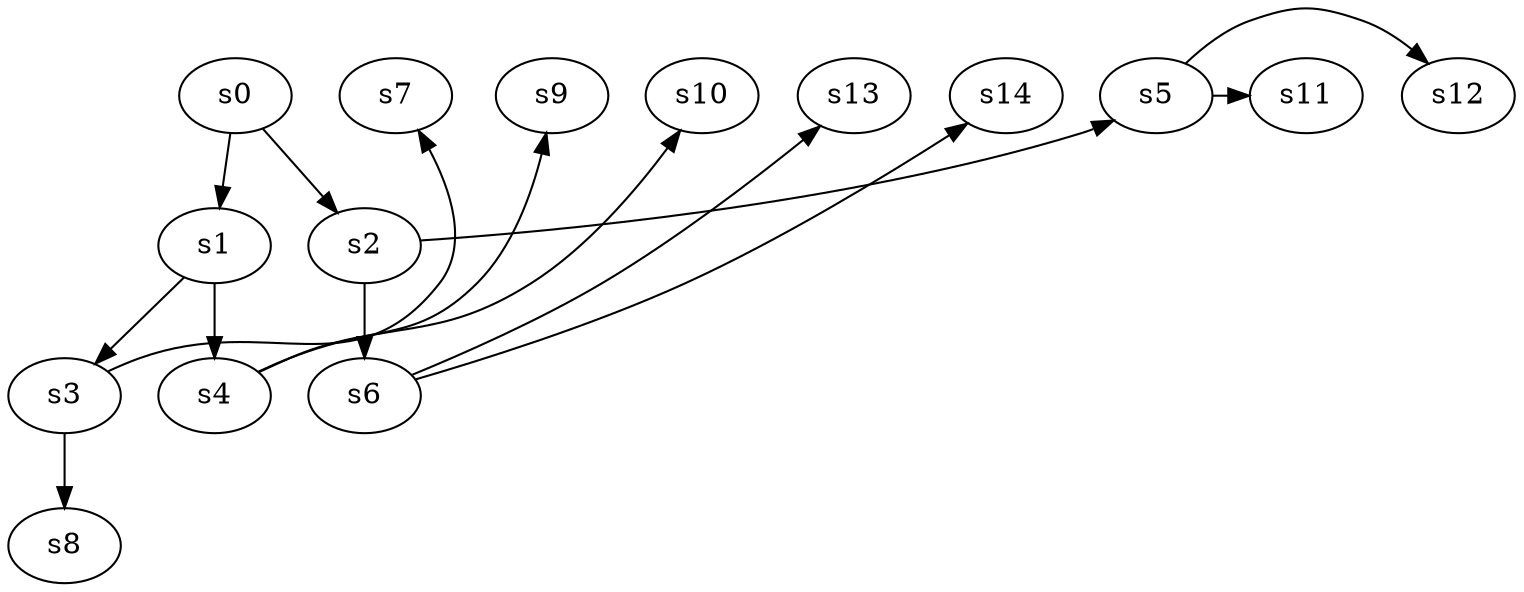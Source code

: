 digraph game_0319_branch_4_2 {
    s0 [name="s0", player=1, target=1];
    s1 [name="s1", player=0];
    s2 [name="s2", player=1];
    s3 [name="s3", player=1];
    s4 [name="s4", player=0, target=1];
    s5 [name="s5", player=1];
    s6 [name="s6", player=0];
    s7 [name="s7", player=1];
    s8 [name="s8", player=0];
    s9 [name="s9", player=0, target=1];
    s10 [name="s10", player=1];
    s11 [name="s11", player=1];
    s12 [name="s12", player=1];
    s13 [name="s13", player=0, target=1];
    s14 [name="s14", player=0];

    s0 -> s1;
    s0 -> s2;
    s1 -> s3;
    s1 -> s4;
    s2 -> s5 [constraint="time == 3 || time == 12 || time == 14"];
    s2 -> s6;
    s3 -> s7 [constraint="time == 0 || time == 6 || time == 9 || time == 14"];
    s3 -> s8;
    s4 -> s9 [constraint="time == 1 || time == 7 || time == 11 || time == 13"];
    s4 -> s10 [constraint="time % 3 == 0"];
    s5 -> s11 [constraint="time % 2 == 1"];
    s5 -> s12 [constraint="time % 3 == 0 || time % 2 == 1"];
    s6 -> s13 [constraint="time % 5 == 3"];
    s6 -> s14 [constraint="time % 2 == 1"];
}
